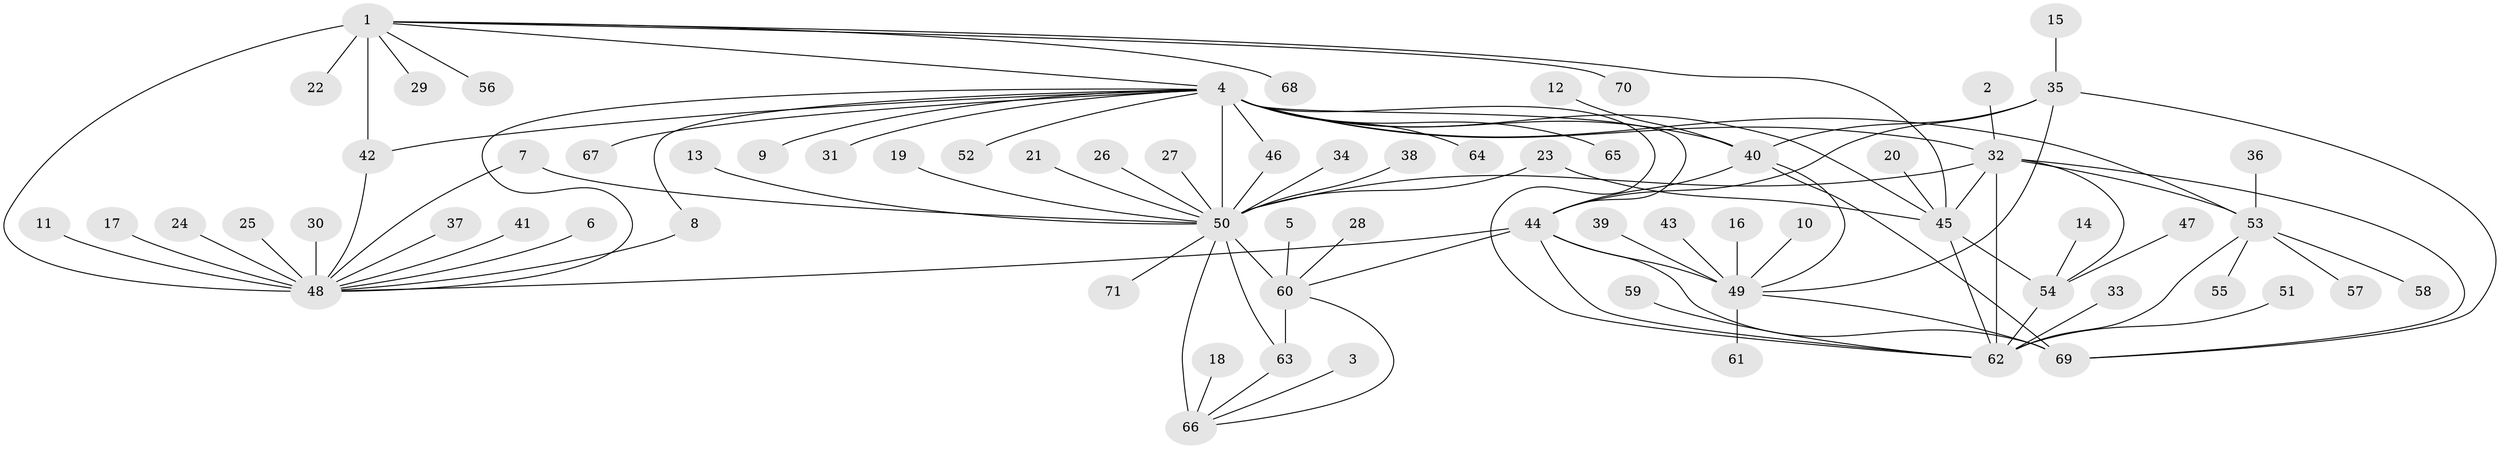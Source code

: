 // original degree distribution, {8: 0.03546099290780142, 10: 0.028368794326241134, 9: 0.04964539007092199, 13: 0.02127659574468085, 11: 0.028368794326241134, 7: 0.04964539007092199, 14: 0.014184397163120567, 6: 0.014184397163120567, 16: 0.0070921985815602835, 1: 0.5815602836879432, 2: 0.14184397163120568, 4: 0.0070921985815602835, 3: 0.02127659574468085}
// Generated by graph-tools (version 1.1) at 2025/50/03/09/25 03:50:31]
// undirected, 71 vertices, 100 edges
graph export_dot {
graph [start="1"]
  node [color=gray90,style=filled];
  1;
  2;
  3;
  4;
  5;
  6;
  7;
  8;
  9;
  10;
  11;
  12;
  13;
  14;
  15;
  16;
  17;
  18;
  19;
  20;
  21;
  22;
  23;
  24;
  25;
  26;
  27;
  28;
  29;
  30;
  31;
  32;
  33;
  34;
  35;
  36;
  37;
  38;
  39;
  40;
  41;
  42;
  43;
  44;
  45;
  46;
  47;
  48;
  49;
  50;
  51;
  52;
  53;
  54;
  55;
  56;
  57;
  58;
  59;
  60;
  61;
  62;
  63;
  64;
  65;
  66;
  67;
  68;
  69;
  70;
  71;
  1 -- 4 [weight=3.0];
  1 -- 22 [weight=1.0];
  1 -- 29 [weight=1.0];
  1 -- 42 [weight=3.0];
  1 -- 45 [weight=1.0];
  1 -- 48 [weight=6.0];
  1 -- 56 [weight=1.0];
  1 -- 68 [weight=1.0];
  1 -- 70 [weight=1.0];
  2 -- 32 [weight=1.0];
  3 -- 66 [weight=1.0];
  4 -- 8 [weight=1.0];
  4 -- 9 [weight=1.0];
  4 -- 31 [weight=1.0];
  4 -- 32 [weight=1.0];
  4 -- 40 [weight=1.0];
  4 -- 42 [weight=1.0];
  4 -- 44 [weight=1.0];
  4 -- 45 [weight=1.0];
  4 -- 46 [weight=1.0];
  4 -- 48 [weight=2.0];
  4 -- 50 [weight=2.0];
  4 -- 52 [weight=2.0];
  4 -- 53 [weight=5.0];
  4 -- 62 [weight=1.0];
  4 -- 64 [weight=1.0];
  4 -- 65 [weight=1.0];
  4 -- 67 [weight=1.0];
  5 -- 60 [weight=1.0];
  6 -- 48 [weight=1.0];
  7 -- 48 [weight=1.0];
  7 -- 50 [weight=1.0];
  8 -- 48 [weight=1.0];
  10 -- 49 [weight=1.0];
  11 -- 48 [weight=1.0];
  12 -- 40 [weight=1.0];
  13 -- 50 [weight=1.0];
  14 -- 54 [weight=1.0];
  15 -- 35 [weight=1.0];
  16 -- 49 [weight=1.0];
  17 -- 48 [weight=1.0];
  18 -- 66 [weight=1.0];
  19 -- 50 [weight=1.0];
  20 -- 45 [weight=1.0];
  21 -- 50 [weight=1.0];
  23 -- 45 [weight=1.0];
  23 -- 50 [weight=1.0];
  24 -- 48 [weight=1.0];
  25 -- 48 [weight=1.0];
  26 -- 50 [weight=1.0];
  27 -- 50 [weight=1.0];
  28 -- 60 [weight=1.0];
  30 -- 48 [weight=1.0];
  32 -- 45 [weight=4.0];
  32 -- 50 [weight=1.0];
  32 -- 53 [weight=1.0];
  32 -- 54 [weight=4.0];
  32 -- 62 [weight=4.0];
  32 -- 69 [weight=1.0];
  33 -- 62 [weight=1.0];
  34 -- 50 [weight=1.0];
  35 -- 40 [weight=1.0];
  35 -- 44 [weight=3.0];
  35 -- 49 [weight=1.0];
  35 -- 69 [weight=1.0];
  36 -- 53 [weight=1.0];
  37 -- 48 [weight=1.0];
  38 -- 50 [weight=1.0];
  39 -- 49 [weight=1.0];
  40 -- 44 [weight=3.0];
  40 -- 49 [weight=1.0];
  40 -- 69 [weight=1.0];
  41 -- 48 [weight=1.0];
  42 -- 48 [weight=2.0];
  43 -- 49 [weight=1.0];
  44 -- 48 [weight=1.0];
  44 -- 49 [weight=3.0];
  44 -- 60 [weight=1.0];
  44 -- 62 [weight=2.0];
  44 -- 69 [weight=3.0];
  45 -- 54 [weight=1.0];
  45 -- 62 [weight=1.0];
  46 -- 50 [weight=1.0];
  47 -- 54 [weight=1.0];
  49 -- 61 [weight=1.0];
  49 -- 69 [weight=1.0];
  50 -- 60 [weight=4.0];
  50 -- 63 [weight=4.0];
  50 -- 66 [weight=4.0];
  50 -- 71 [weight=1.0];
  51 -- 62 [weight=1.0];
  53 -- 55 [weight=1.0];
  53 -- 57 [weight=1.0];
  53 -- 58 [weight=1.0];
  53 -- 62 [weight=5.0];
  54 -- 62 [weight=1.0];
  59 -- 62 [weight=1.0];
  60 -- 63 [weight=1.0];
  60 -- 66 [weight=1.0];
  63 -- 66 [weight=1.0];
}
